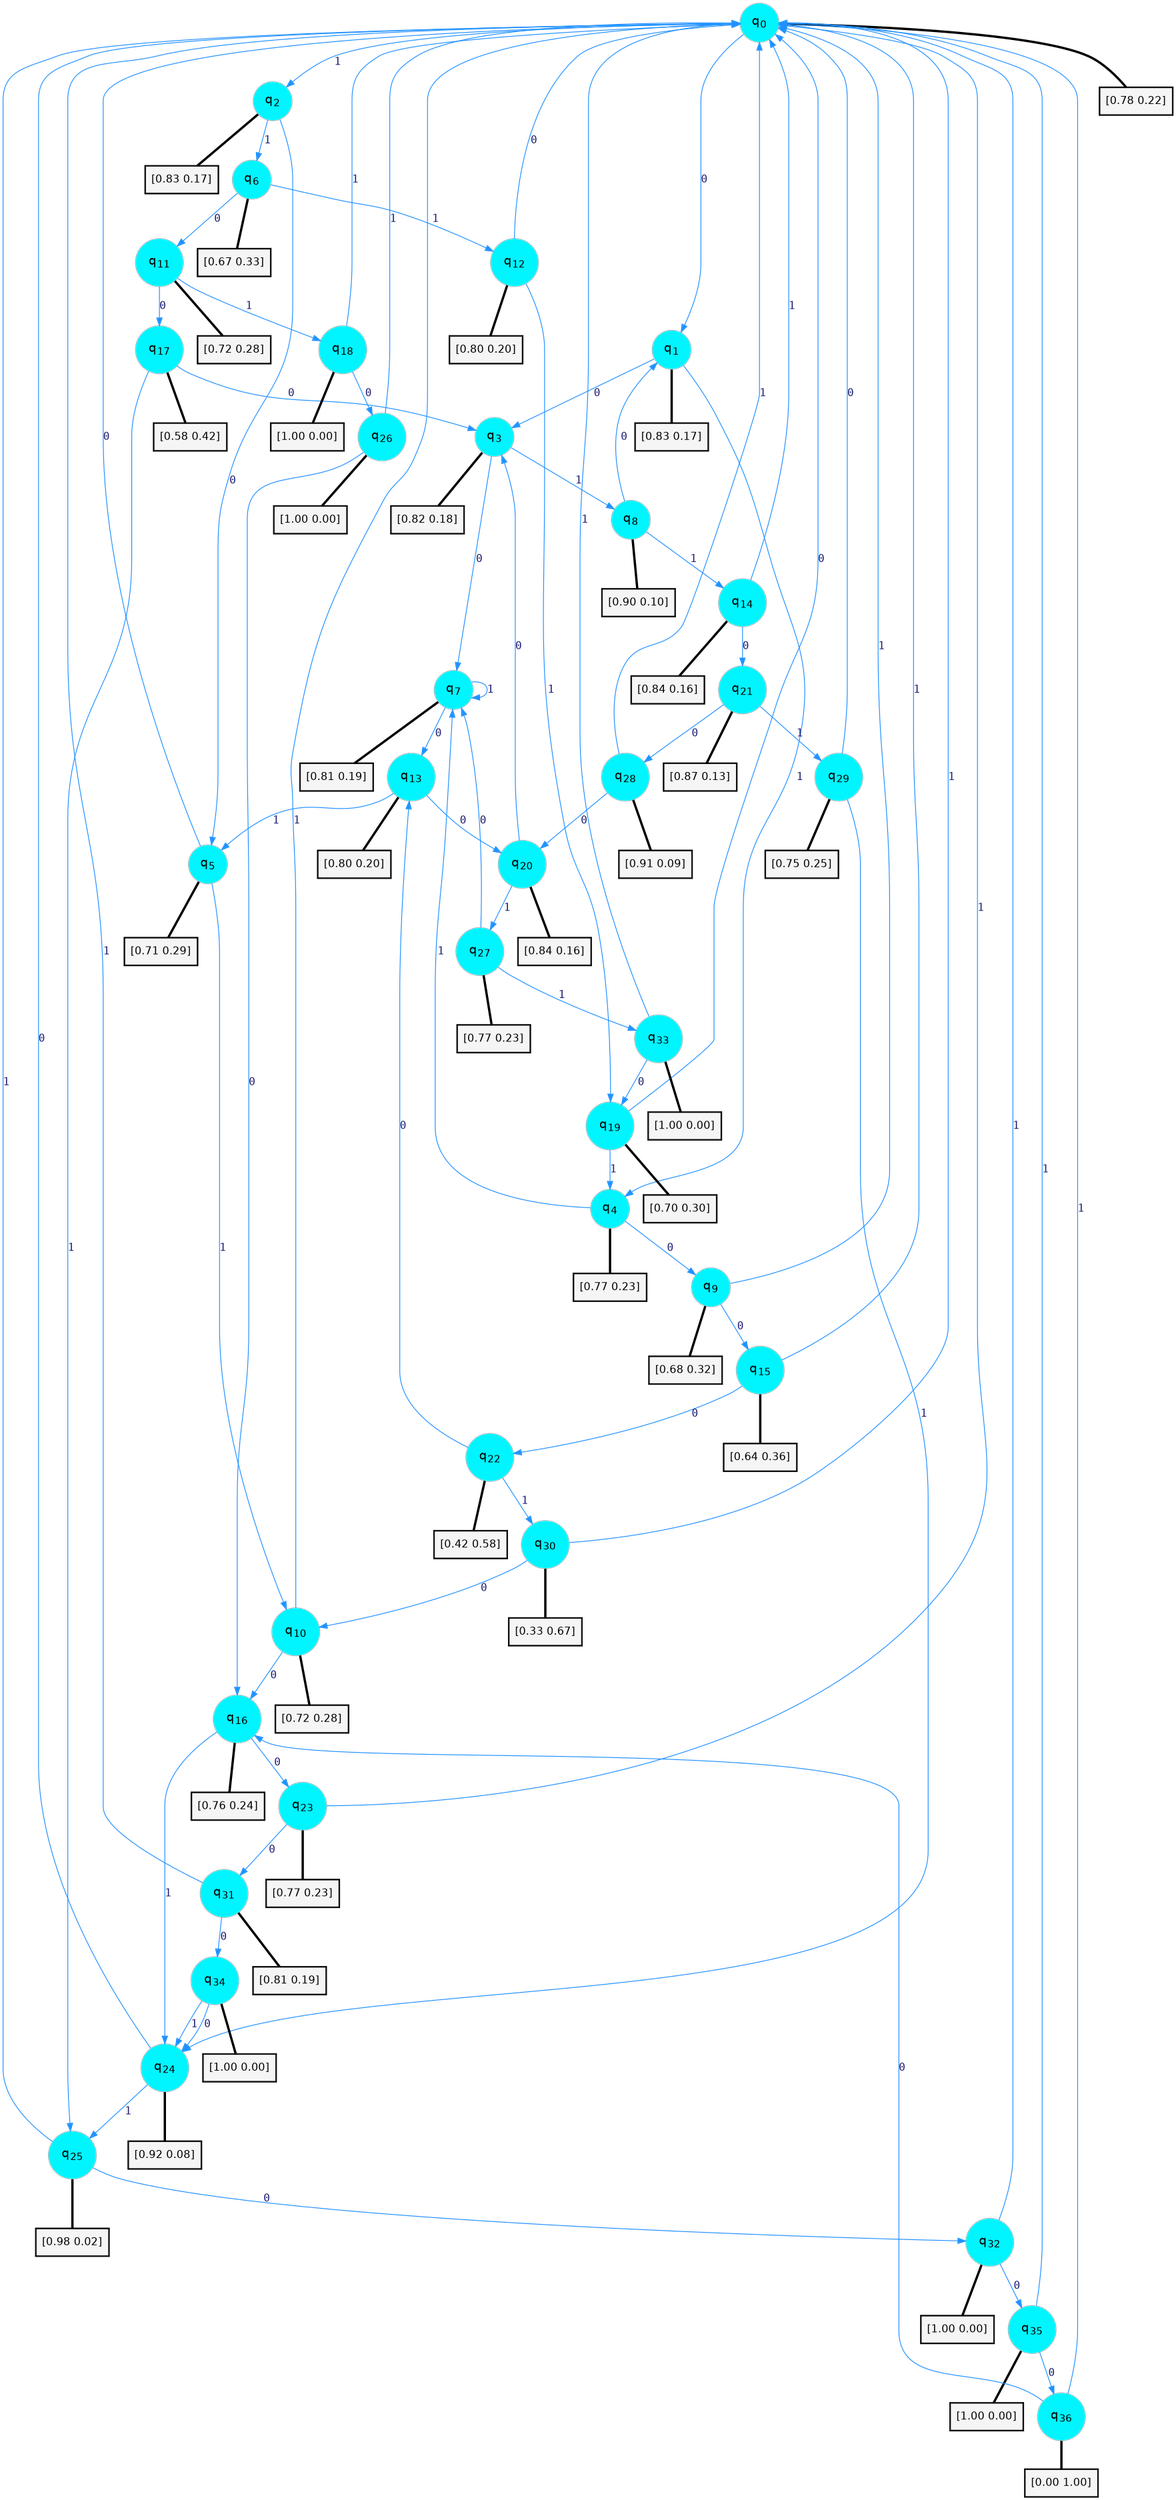 digraph G {
graph [
bgcolor=transparent, dpi=300, rankdir=TD, size="40,25"];
node [
color=gray, fillcolor=turquoise1, fontcolor=black, fontname=Helvetica, fontsize=16, fontweight=bold, shape=circle, style=filled];
edge [
arrowsize=1, color=dodgerblue1, fontcolor=midnightblue, fontname=courier, fontweight=bold, penwidth=1, style=solid, weight=20];
0[label=<q<SUB>0</SUB>>];
1[label=<q<SUB>1</SUB>>];
2[label=<q<SUB>2</SUB>>];
3[label=<q<SUB>3</SUB>>];
4[label=<q<SUB>4</SUB>>];
5[label=<q<SUB>5</SUB>>];
6[label=<q<SUB>6</SUB>>];
7[label=<q<SUB>7</SUB>>];
8[label=<q<SUB>8</SUB>>];
9[label=<q<SUB>9</SUB>>];
10[label=<q<SUB>10</SUB>>];
11[label=<q<SUB>11</SUB>>];
12[label=<q<SUB>12</SUB>>];
13[label=<q<SUB>13</SUB>>];
14[label=<q<SUB>14</SUB>>];
15[label=<q<SUB>15</SUB>>];
16[label=<q<SUB>16</SUB>>];
17[label=<q<SUB>17</SUB>>];
18[label=<q<SUB>18</SUB>>];
19[label=<q<SUB>19</SUB>>];
20[label=<q<SUB>20</SUB>>];
21[label=<q<SUB>21</SUB>>];
22[label=<q<SUB>22</SUB>>];
23[label=<q<SUB>23</SUB>>];
24[label=<q<SUB>24</SUB>>];
25[label=<q<SUB>25</SUB>>];
26[label=<q<SUB>26</SUB>>];
27[label=<q<SUB>27</SUB>>];
28[label=<q<SUB>28</SUB>>];
29[label=<q<SUB>29</SUB>>];
30[label=<q<SUB>30</SUB>>];
31[label=<q<SUB>31</SUB>>];
32[label=<q<SUB>32</SUB>>];
33[label=<q<SUB>33</SUB>>];
34[label=<q<SUB>34</SUB>>];
35[label=<q<SUB>35</SUB>>];
36[label=<q<SUB>36</SUB>>];
37[label="[0.78 0.22]", shape=box,fontcolor=black, fontname=Helvetica, fontsize=14, penwidth=2, fillcolor=whitesmoke,color=black];
38[label="[0.83 0.17]", shape=box,fontcolor=black, fontname=Helvetica, fontsize=14, penwidth=2, fillcolor=whitesmoke,color=black];
39[label="[0.83 0.17]", shape=box,fontcolor=black, fontname=Helvetica, fontsize=14, penwidth=2, fillcolor=whitesmoke,color=black];
40[label="[0.82 0.18]", shape=box,fontcolor=black, fontname=Helvetica, fontsize=14, penwidth=2, fillcolor=whitesmoke,color=black];
41[label="[0.77 0.23]", shape=box,fontcolor=black, fontname=Helvetica, fontsize=14, penwidth=2, fillcolor=whitesmoke,color=black];
42[label="[0.71 0.29]", shape=box,fontcolor=black, fontname=Helvetica, fontsize=14, penwidth=2, fillcolor=whitesmoke,color=black];
43[label="[0.67 0.33]", shape=box,fontcolor=black, fontname=Helvetica, fontsize=14, penwidth=2, fillcolor=whitesmoke,color=black];
44[label="[0.81 0.19]", shape=box,fontcolor=black, fontname=Helvetica, fontsize=14, penwidth=2, fillcolor=whitesmoke,color=black];
45[label="[0.90 0.10]", shape=box,fontcolor=black, fontname=Helvetica, fontsize=14, penwidth=2, fillcolor=whitesmoke,color=black];
46[label="[0.68 0.32]", shape=box,fontcolor=black, fontname=Helvetica, fontsize=14, penwidth=2, fillcolor=whitesmoke,color=black];
47[label="[0.72 0.28]", shape=box,fontcolor=black, fontname=Helvetica, fontsize=14, penwidth=2, fillcolor=whitesmoke,color=black];
48[label="[0.72 0.28]", shape=box,fontcolor=black, fontname=Helvetica, fontsize=14, penwidth=2, fillcolor=whitesmoke,color=black];
49[label="[0.80 0.20]", shape=box,fontcolor=black, fontname=Helvetica, fontsize=14, penwidth=2, fillcolor=whitesmoke,color=black];
50[label="[0.80 0.20]", shape=box,fontcolor=black, fontname=Helvetica, fontsize=14, penwidth=2, fillcolor=whitesmoke,color=black];
51[label="[0.84 0.16]", shape=box,fontcolor=black, fontname=Helvetica, fontsize=14, penwidth=2, fillcolor=whitesmoke,color=black];
52[label="[0.64 0.36]", shape=box,fontcolor=black, fontname=Helvetica, fontsize=14, penwidth=2, fillcolor=whitesmoke,color=black];
53[label="[0.76 0.24]", shape=box,fontcolor=black, fontname=Helvetica, fontsize=14, penwidth=2, fillcolor=whitesmoke,color=black];
54[label="[0.58 0.42]", shape=box,fontcolor=black, fontname=Helvetica, fontsize=14, penwidth=2, fillcolor=whitesmoke,color=black];
55[label="[1.00 0.00]", shape=box,fontcolor=black, fontname=Helvetica, fontsize=14, penwidth=2, fillcolor=whitesmoke,color=black];
56[label="[0.70 0.30]", shape=box,fontcolor=black, fontname=Helvetica, fontsize=14, penwidth=2, fillcolor=whitesmoke,color=black];
57[label="[0.84 0.16]", shape=box,fontcolor=black, fontname=Helvetica, fontsize=14, penwidth=2, fillcolor=whitesmoke,color=black];
58[label="[0.87 0.13]", shape=box,fontcolor=black, fontname=Helvetica, fontsize=14, penwidth=2, fillcolor=whitesmoke,color=black];
59[label="[0.42 0.58]", shape=box,fontcolor=black, fontname=Helvetica, fontsize=14, penwidth=2, fillcolor=whitesmoke,color=black];
60[label="[0.77 0.23]", shape=box,fontcolor=black, fontname=Helvetica, fontsize=14, penwidth=2, fillcolor=whitesmoke,color=black];
61[label="[0.92 0.08]", shape=box,fontcolor=black, fontname=Helvetica, fontsize=14, penwidth=2, fillcolor=whitesmoke,color=black];
62[label="[0.98 0.02]", shape=box,fontcolor=black, fontname=Helvetica, fontsize=14, penwidth=2, fillcolor=whitesmoke,color=black];
63[label="[1.00 0.00]", shape=box,fontcolor=black, fontname=Helvetica, fontsize=14, penwidth=2, fillcolor=whitesmoke,color=black];
64[label="[0.77 0.23]", shape=box,fontcolor=black, fontname=Helvetica, fontsize=14, penwidth=2, fillcolor=whitesmoke,color=black];
65[label="[0.91 0.09]", shape=box,fontcolor=black, fontname=Helvetica, fontsize=14, penwidth=2, fillcolor=whitesmoke,color=black];
66[label="[0.75 0.25]", shape=box,fontcolor=black, fontname=Helvetica, fontsize=14, penwidth=2, fillcolor=whitesmoke,color=black];
67[label="[0.33 0.67]", shape=box,fontcolor=black, fontname=Helvetica, fontsize=14, penwidth=2, fillcolor=whitesmoke,color=black];
68[label="[0.81 0.19]", shape=box,fontcolor=black, fontname=Helvetica, fontsize=14, penwidth=2, fillcolor=whitesmoke,color=black];
69[label="[1.00 0.00]", shape=box,fontcolor=black, fontname=Helvetica, fontsize=14, penwidth=2, fillcolor=whitesmoke,color=black];
70[label="[1.00 0.00]", shape=box,fontcolor=black, fontname=Helvetica, fontsize=14, penwidth=2, fillcolor=whitesmoke,color=black];
71[label="[1.00 0.00]", shape=box,fontcolor=black, fontname=Helvetica, fontsize=14, penwidth=2, fillcolor=whitesmoke,color=black];
72[label="[1.00 0.00]", shape=box,fontcolor=black, fontname=Helvetica, fontsize=14, penwidth=2, fillcolor=whitesmoke,color=black];
73[label="[0.00 1.00]", shape=box,fontcolor=black, fontname=Helvetica, fontsize=14, penwidth=2, fillcolor=whitesmoke,color=black];
0->1 [label=0];
0->2 [label=1];
0->37 [arrowhead=none, penwidth=3,color=black];
1->3 [label=0];
1->4 [label=1];
1->38 [arrowhead=none, penwidth=3,color=black];
2->5 [label=0];
2->6 [label=1];
2->39 [arrowhead=none, penwidth=3,color=black];
3->7 [label=0];
3->8 [label=1];
3->40 [arrowhead=none, penwidth=3,color=black];
4->9 [label=0];
4->7 [label=1];
4->41 [arrowhead=none, penwidth=3,color=black];
5->0 [label=0];
5->10 [label=1];
5->42 [arrowhead=none, penwidth=3,color=black];
6->11 [label=0];
6->12 [label=1];
6->43 [arrowhead=none, penwidth=3,color=black];
7->13 [label=0];
7->7 [label=1];
7->44 [arrowhead=none, penwidth=3,color=black];
8->1 [label=0];
8->14 [label=1];
8->45 [arrowhead=none, penwidth=3,color=black];
9->15 [label=0];
9->0 [label=1];
9->46 [arrowhead=none, penwidth=3,color=black];
10->16 [label=0];
10->0 [label=1];
10->47 [arrowhead=none, penwidth=3,color=black];
11->17 [label=0];
11->18 [label=1];
11->48 [arrowhead=none, penwidth=3,color=black];
12->0 [label=0];
12->19 [label=1];
12->49 [arrowhead=none, penwidth=3,color=black];
13->20 [label=0];
13->5 [label=1];
13->50 [arrowhead=none, penwidth=3,color=black];
14->21 [label=0];
14->0 [label=1];
14->51 [arrowhead=none, penwidth=3,color=black];
15->22 [label=0];
15->0 [label=1];
15->52 [arrowhead=none, penwidth=3,color=black];
16->23 [label=0];
16->24 [label=1];
16->53 [arrowhead=none, penwidth=3,color=black];
17->3 [label=0];
17->25 [label=1];
17->54 [arrowhead=none, penwidth=3,color=black];
18->26 [label=0];
18->0 [label=1];
18->55 [arrowhead=none, penwidth=3,color=black];
19->0 [label=0];
19->4 [label=1];
19->56 [arrowhead=none, penwidth=3,color=black];
20->3 [label=0];
20->27 [label=1];
20->57 [arrowhead=none, penwidth=3,color=black];
21->28 [label=0];
21->29 [label=1];
21->58 [arrowhead=none, penwidth=3,color=black];
22->13 [label=0];
22->30 [label=1];
22->59 [arrowhead=none, penwidth=3,color=black];
23->31 [label=0];
23->0 [label=1];
23->60 [arrowhead=none, penwidth=3,color=black];
24->0 [label=0];
24->25 [label=1];
24->61 [arrowhead=none, penwidth=3,color=black];
25->32 [label=0];
25->0 [label=1];
25->62 [arrowhead=none, penwidth=3,color=black];
26->16 [label=0];
26->0 [label=1];
26->63 [arrowhead=none, penwidth=3,color=black];
27->7 [label=0];
27->33 [label=1];
27->64 [arrowhead=none, penwidth=3,color=black];
28->20 [label=0];
28->0 [label=1];
28->65 [arrowhead=none, penwidth=3,color=black];
29->0 [label=0];
29->24 [label=1];
29->66 [arrowhead=none, penwidth=3,color=black];
30->10 [label=0];
30->0 [label=1];
30->67 [arrowhead=none, penwidth=3,color=black];
31->34 [label=0];
31->0 [label=1];
31->68 [arrowhead=none, penwidth=3,color=black];
32->35 [label=0];
32->0 [label=1];
32->69 [arrowhead=none, penwidth=3,color=black];
33->19 [label=0];
33->0 [label=1];
33->70 [arrowhead=none, penwidth=3,color=black];
34->24 [label=0];
34->24 [label=1];
34->71 [arrowhead=none, penwidth=3,color=black];
35->36 [label=0];
35->0 [label=1];
35->72 [arrowhead=none, penwidth=3,color=black];
36->16 [label=0];
36->0 [label=1];
36->73 [arrowhead=none, penwidth=3,color=black];
}
